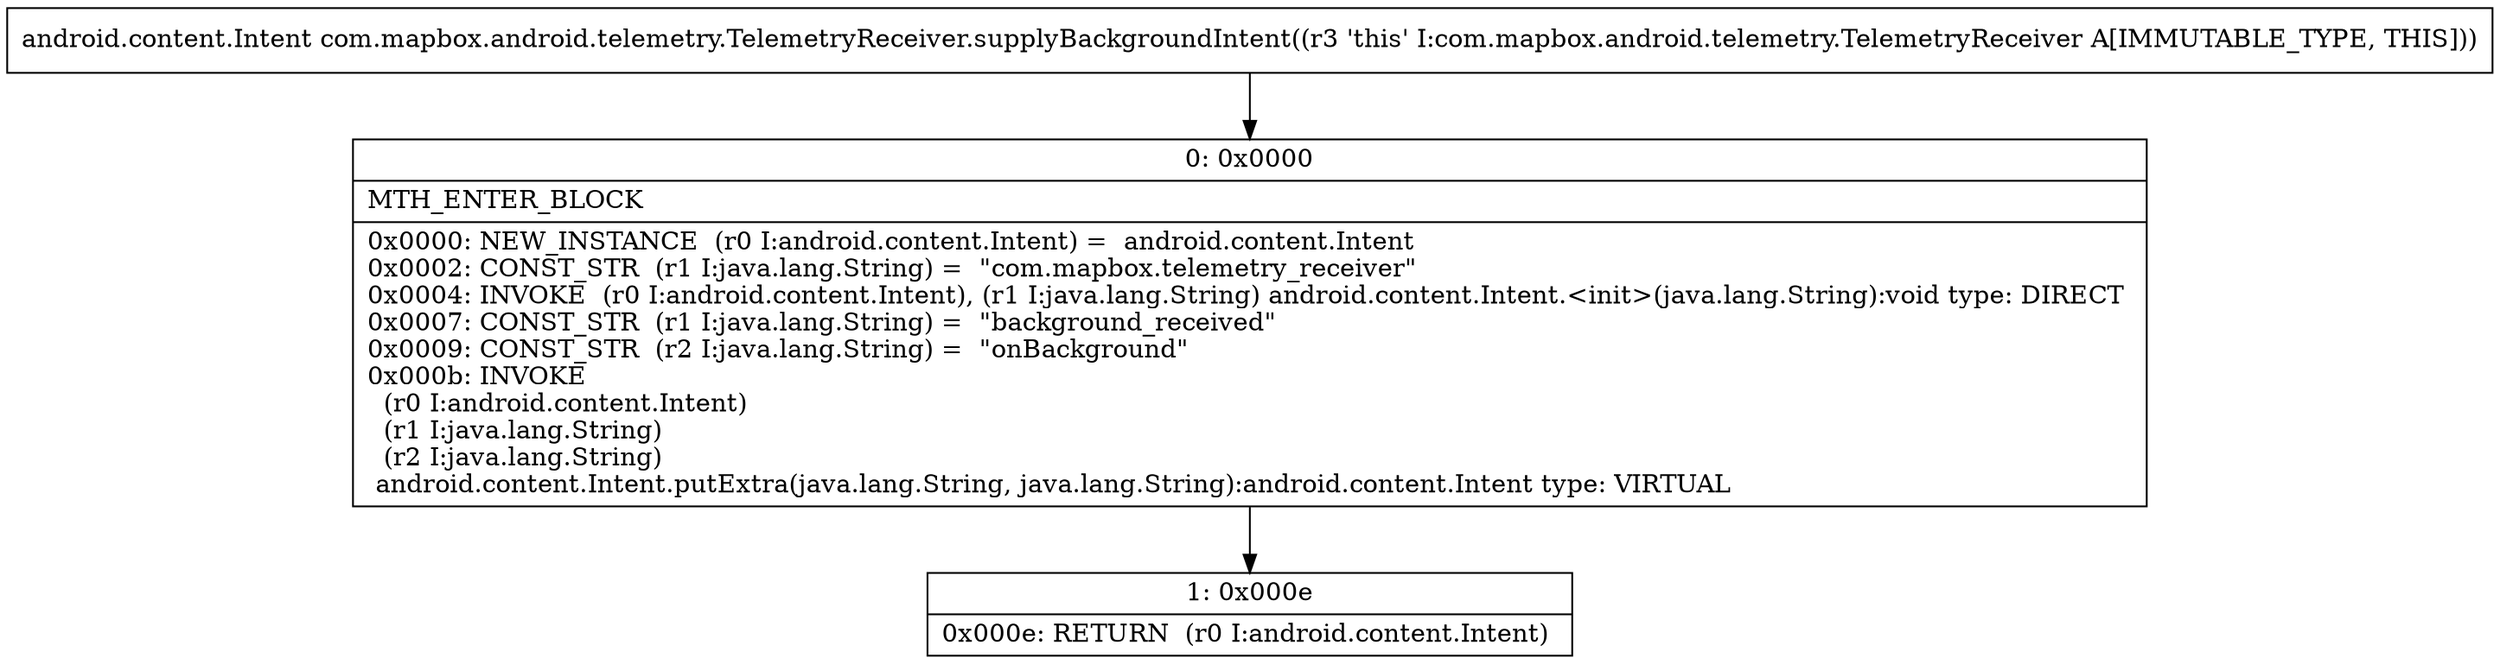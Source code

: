 digraph "CFG forcom.mapbox.android.telemetry.TelemetryReceiver.supplyBackgroundIntent()Landroid\/content\/Intent;" {
Node_0 [shape=record,label="{0\:\ 0x0000|MTH_ENTER_BLOCK\l|0x0000: NEW_INSTANCE  (r0 I:android.content.Intent) =  android.content.Intent \l0x0002: CONST_STR  (r1 I:java.lang.String) =  \"com.mapbox.telemetry_receiver\" \l0x0004: INVOKE  (r0 I:android.content.Intent), (r1 I:java.lang.String) android.content.Intent.\<init\>(java.lang.String):void type: DIRECT \l0x0007: CONST_STR  (r1 I:java.lang.String) =  \"background_received\" \l0x0009: CONST_STR  (r2 I:java.lang.String) =  \"onBackground\" \l0x000b: INVOKE  \l  (r0 I:android.content.Intent)\l  (r1 I:java.lang.String)\l  (r2 I:java.lang.String)\l android.content.Intent.putExtra(java.lang.String, java.lang.String):android.content.Intent type: VIRTUAL \l}"];
Node_1 [shape=record,label="{1\:\ 0x000e|0x000e: RETURN  (r0 I:android.content.Intent) \l}"];
MethodNode[shape=record,label="{android.content.Intent com.mapbox.android.telemetry.TelemetryReceiver.supplyBackgroundIntent((r3 'this' I:com.mapbox.android.telemetry.TelemetryReceiver A[IMMUTABLE_TYPE, THIS])) }"];
MethodNode -> Node_0;
Node_0 -> Node_1;
}

